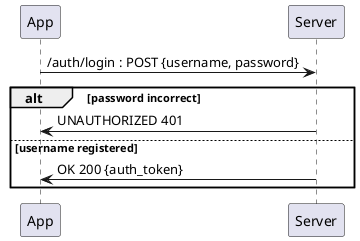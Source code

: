 @startuml

App -> Server : /auth/login : POST {username, password}

alt password incorrect
	Server -> App: UNAUTHORIZED 401
else username registered
    Server -> App: OK 200 {auth_token}
end


@enduml
